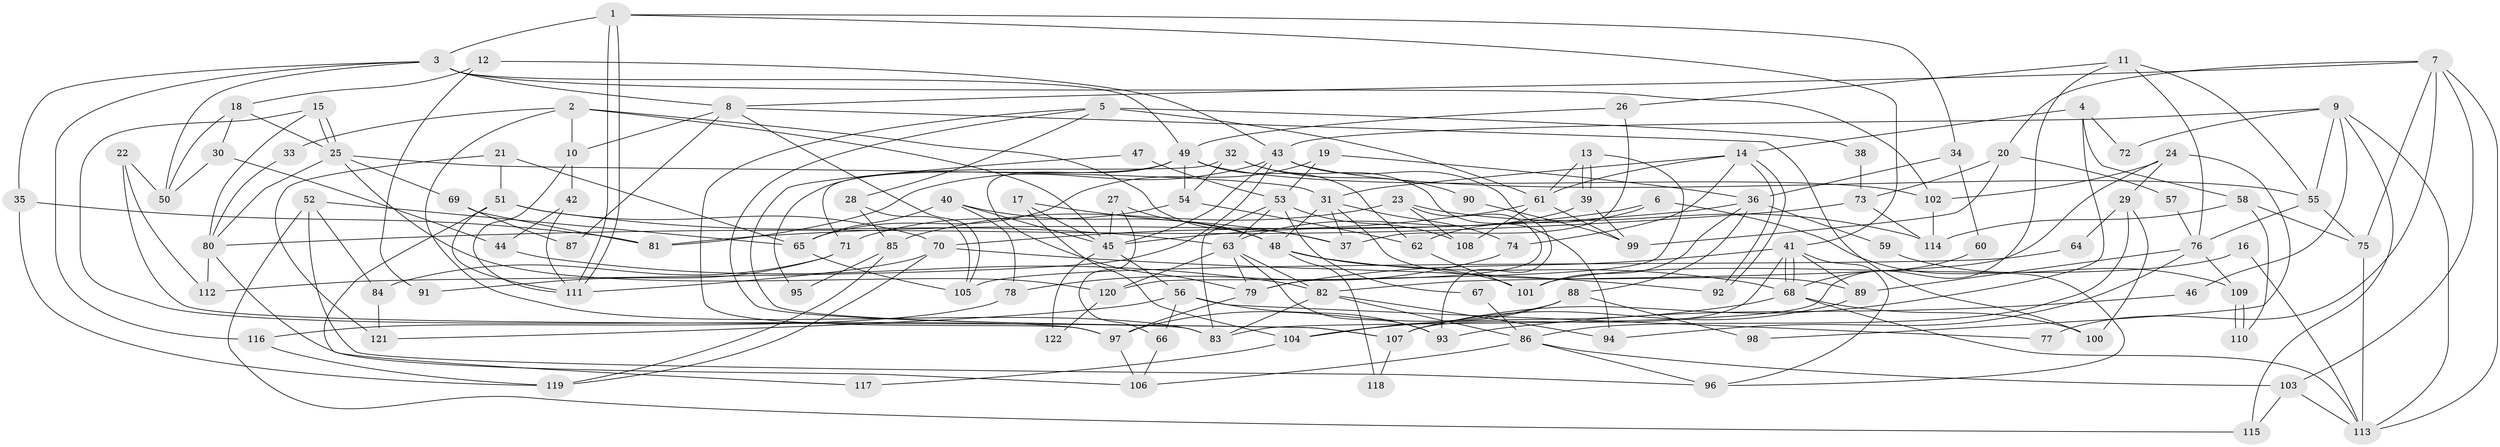 // Generated by graph-tools (version 1.1) at 2025/11/02/27/25 16:11:16]
// undirected, 122 vertices, 244 edges
graph export_dot {
graph [start="1"]
  node [color=gray90,style=filled];
  1;
  2;
  3;
  4;
  5;
  6;
  7;
  8;
  9;
  10;
  11;
  12;
  13;
  14;
  15;
  16;
  17;
  18;
  19;
  20;
  21;
  22;
  23;
  24;
  25;
  26;
  27;
  28;
  29;
  30;
  31;
  32;
  33;
  34;
  35;
  36;
  37;
  38;
  39;
  40;
  41;
  42;
  43;
  44;
  45;
  46;
  47;
  48;
  49;
  50;
  51;
  52;
  53;
  54;
  55;
  56;
  57;
  58;
  59;
  60;
  61;
  62;
  63;
  64;
  65;
  66;
  67;
  68;
  69;
  70;
  71;
  72;
  73;
  74;
  75;
  76;
  77;
  78;
  79;
  80;
  81;
  82;
  83;
  84;
  85;
  86;
  87;
  88;
  89;
  90;
  91;
  92;
  93;
  94;
  95;
  96;
  97;
  98;
  99;
  100;
  101;
  102;
  103;
  104;
  105;
  106;
  107;
  108;
  109;
  110;
  111;
  112;
  113;
  114;
  115;
  116;
  117;
  118;
  119;
  120;
  121;
  122;
  1 -- 111;
  1 -- 111;
  1 -- 41;
  1 -- 3;
  1 -- 34;
  2 -- 45;
  2 -- 83;
  2 -- 10;
  2 -- 33;
  2 -- 37;
  3 -- 49;
  3 -- 8;
  3 -- 35;
  3 -- 50;
  3 -- 102;
  3 -- 116;
  4 -- 107;
  4 -- 14;
  4 -- 58;
  4 -- 72;
  5 -- 97;
  5 -- 107;
  5 -- 28;
  5 -- 38;
  5 -- 61;
  6 -- 96;
  6 -- 45;
  6 -- 62;
  7 -- 8;
  7 -- 113;
  7 -- 20;
  7 -- 75;
  7 -- 77;
  7 -- 103;
  8 -- 10;
  8 -- 87;
  8 -- 100;
  8 -- 105;
  9 -- 55;
  9 -- 43;
  9 -- 46;
  9 -- 72;
  9 -- 113;
  9 -- 115;
  10 -- 111;
  10 -- 42;
  11 -- 26;
  11 -- 55;
  11 -- 76;
  11 -- 83;
  12 -- 43;
  12 -- 18;
  12 -- 91;
  13 -- 61;
  13 -- 39;
  13 -- 39;
  13 -- 79;
  14 -- 74;
  14 -- 92;
  14 -- 92;
  14 -- 31;
  14 -- 61;
  15 -- 97;
  15 -- 25;
  15 -- 25;
  15 -- 80;
  16 -- 113;
  16 -- 101;
  17 -- 104;
  17 -- 37;
  17 -- 45;
  18 -- 30;
  18 -- 25;
  18 -- 50;
  19 -- 53;
  19 -- 36;
  19 -- 65;
  20 -- 99;
  20 -- 57;
  20 -- 73;
  21 -- 65;
  21 -- 51;
  21 -- 121;
  22 -- 112;
  22 -- 50;
  22 -- 83;
  23 -- 114;
  23 -- 108;
  23 -- 85;
  23 -- 120;
  24 -- 29;
  24 -- 82;
  24 -- 98;
  24 -- 102;
  25 -- 120;
  25 -- 31;
  25 -- 69;
  25 -- 80;
  26 -- 49;
  26 -- 37;
  27 -- 48;
  27 -- 45;
  27 -- 66;
  28 -- 105;
  28 -- 85;
  29 -- 100;
  29 -- 86;
  29 -- 64;
  30 -- 44;
  30 -- 50;
  31 -- 37;
  31 -- 48;
  31 -- 74;
  31 -- 89;
  32 -- 54;
  32 -- 71;
  32 -- 90;
  32 -- 94;
  33 -- 80;
  34 -- 36;
  34 -- 60;
  35 -- 119;
  35 -- 81;
  36 -- 101;
  36 -- 81;
  36 -- 59;
  36 -- 88;
  38 -- 73;
  39 -- 63;
  39 -- 99;
  40 -- 65;
  40 -- 48;
  40 -- 45;
  40 -- 78;
  41 -- 89;
  41 -- 68;
  41 -- 68;
  41 -- 79;
  41 -- 96;
  41 -- 107;
  42 -- 111;
  42 -- 44;
  43 -- 55;
  43 -- 45;
  43 -- 81;
  43 -- 93;
  43 -- 112;
  44 -- 82;
  45 -- 56;
  45 -- 122;
  46 -- 93;
  47 -- 53;
  47 -- 107;
  48 -- 68;
  48 -- 101;
  48 -- 118;
  49 -- 79;
  49 -- 102;
  49 -- 54;
  49 -- 62;
  49 -- 95;
  51 -- 63;
  51 -- 70;
  51 -- 111;
  51 -- 117;
  52 -- 115;
  52 -- 96;
  52 -- 65;
  52 -- 84;
  53 -- 83;
  53 -- 63;
  53 -- 67;
  53 -- 108;
  54 -- 62;
  54 -- 71;
  55 -- 76;
  55 -- 75;
  56 -- 93;
  56 -- 66;
  56 -- 77;
  56 -- 121;
  57 -- 76;
  58 -- 114;
  58 -- 75;
  58 -- 110;
  59 -- 109;
  60 -- 68;
  61 -- 70;
  61 -- 99;
  61 -- 108;
  62 -- 101;
  63 -- 82;
  63 -- 79;
  63 -- 93;
  63 -- 120;
  64 -- 105;
  65 -- 105;
  66 -- 106;
  67 -- 86;
  68 -- 113;
  68 -- 100;
  68 -- 104;
  69 -- 81;
  69 -- 87;
  70 -- 111;
  70 -- 92;
  70 -- 119;
  71 -- 84;
  71 -- 91;
  73 -- 80;
  73 -- 114;
  74 -- 78;
  75 -- 113;
  76 -- 94;
  76 -- 89;
  76 -- 109;
  78 -- 116;
  79 -- 97;
  80 -- 106;
  80 -- 112;
  82 -- 86;
  82 -- 83;
  82 -- 94;
  84 -- 121;
  85 -- 95;
  85 -- 119;
  86 -- 106;
  86 -- 103;
  86 -- 96;
  88 -- 97;
  88 -- 98;
  88 -- 104;
  89 -- 107;
  90 -- 99;
  97 -- 106;
  102 -- 114;
  103 -- 113;
  103 -- 115;
  104 -- 117;
  107 -- 118;
  109 -- 110;
  109 -- 110;
  116 -- 119;
  120 -- 122;
}
